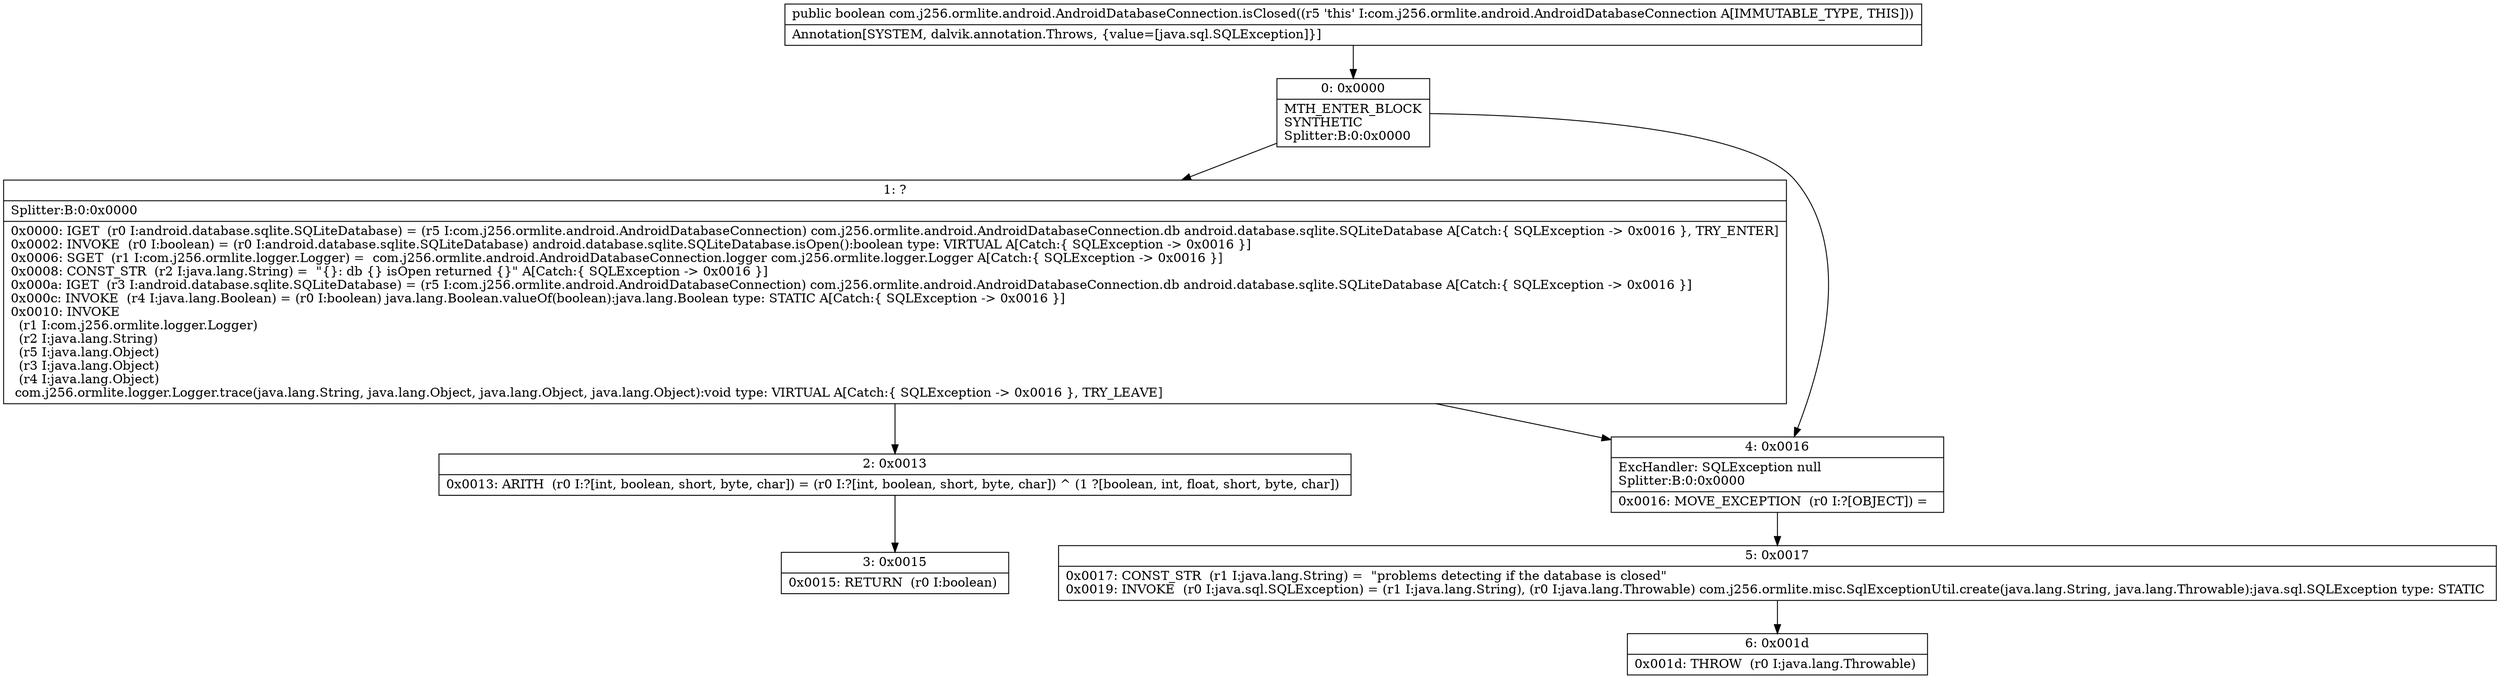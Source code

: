 digraph "CFG forcom.j256.ormlite.android.AndroidDatabaseConnection.isClosed()Z" {
Node_0 [shape=record,label="{0\:\ 0x0000|MTH_ENTER_BLOCK\lSYNTHETIC\lSplitter:B:0:0x0000\l}"];
Node_1 [shape=record,label="{1\:\ ?|Splitter:B:0:0x0000\l|0x0000: IGET  (r0 I:android.database.sqlite.SQLiteDatabase) = (r5 I:com.j256.ormlite.android.AndroidDatabaseConnection) com.j256.ormlite.android.AndroidDatabaseConnection.db android.database.sqlite.SQLiteDatabase A[Catch:\{ SQLException \-\> 0x0016 \}, TRY_ENTER]\l0x0002: INVOKE  (r0 I:boolean) = (r0 I:android.database.sqlite.SQLiteDatabase) android.database.sqlite.SQLiteDatabase.isOpen():boolean type: VIRTUAL A[Catch:\{ SQLException \-\> 0x0016 \}]\l0x0006: SGET  (r1 I:com.j256.ormlite.logger.Logger) =  com.j256.ormlite.android.AndroidDatabaseConnection.logger com.j256.ormlite.logger.Logger A[Catch:\{ SQLException \-\> 0x0016 \}]\l0x0008: CONST_STR  (r2 I:java.lang.String) =  \"\{\}: db \{\} isOpen returned \{\}\" A[Catch:\{ SQLException \-\> 0x0016 \}]\l0x000a: IGET  (r3 I:android.database.sqlite.SQLiteDatabase) = (r5 I:com.j256.ormlite.android.AndroidDatabaseConnection) com.j256.ormlite.android.AndroidDatabaseConnection.db android.database.sqlite.SQLiteDatabase A[Catch:\{ SQLException \-\> 0x0016 \}]\l0x000c: INVOKE  (r4 I:java.lang.Boolean) = (r0 I:boolean) java.lang.Boolean.valueOf(boolean):java.lang.Boolean type: STATIC A[Catch:\{ SQLException \-\> 0x0016 \}]\l0x0010: INVOKE  \l  (r1 I:com.j256.ormlite.logger.Logger)\l  (r2 I:java.lang.String)\l  (r5 I:java.lang.Object)\l  (r3 I:java.lang.Object)\l  (r4 I:java.lang.Object)\l com.j256.ormlite.logger.Logger.trace(java.lang.String, java.lang.Object, java.lang.Object, java.lang.Object):void type: VIRTUAL A[Catch:\{ SQLException \-\> 0x0016 \}, TRY_LEAVE]\l}"];
Node_2 [shape=record,label="{2\:\ 0x0013|0x0013: ARITH  (r0 I:?[int, boolean, short, byte, char]) = (r0 I:?[int, boolean, short, byte, char]) ^ (1 ?[boolean, int, float, short, byte, char]) \l}"];
Node_3 [shape=record,label="{3\:\ 0x0015|0x0015: RETURN  (r0 I:boolean) \l}"];
Node_4 [shape=record,label="{4\:\ 0x0016|ExcHandler: SQLException null\lSplitter:B:0:0x0000\l|0x0016: MOVE_EXCEPTION  (r0 I:?[OBJECT]) =  \l}"];
Node_5 [shape=record,label="{5\:\ 0x0017|0x0017: CONST_STR  (r1 I:java.lang.String) =  \"problems detecting if the database is closed\" \l0x0019: INVOKE  (r0 I:java.sql.SQLException) = (r1 I:java.lang.String), (r0 I:java.lang.Throwable) com.j256.ormlite.misc.SqlExceptionUtil.create(java.lang.String, java.lang.Throwable):java.sql.SQLException type: STATIC \l}"];
Node_6 [shape=record,label="{6\:\ 0x001d|0x001d: THROW  (r0 I:java.lang.Throwable) \l}"];
MethodNode[shape=record,label="{public boolean com.j256.ormlite.android.AndroidDatabaseConnection.isClosed((r5 'this' I:com.j256.ormlite.android.AndroidDatabaseConnection A[IMMUTABLE_TYPE, THIS]))  | Annotation[SYSTEM, dalvik.annotation.Throws, \{value=[java.sql.SQLException]\}]\l}"];
MethodNode -> Node_0;
Node_0 -> Node_1;
Node_0 -> Node_4;
Node_1 -> Node_2;
Node_1 -> Node_4;
Node_2 -> Node_3;
Node_4 -> Node_5;
Node_5 -> Node_6;
}

